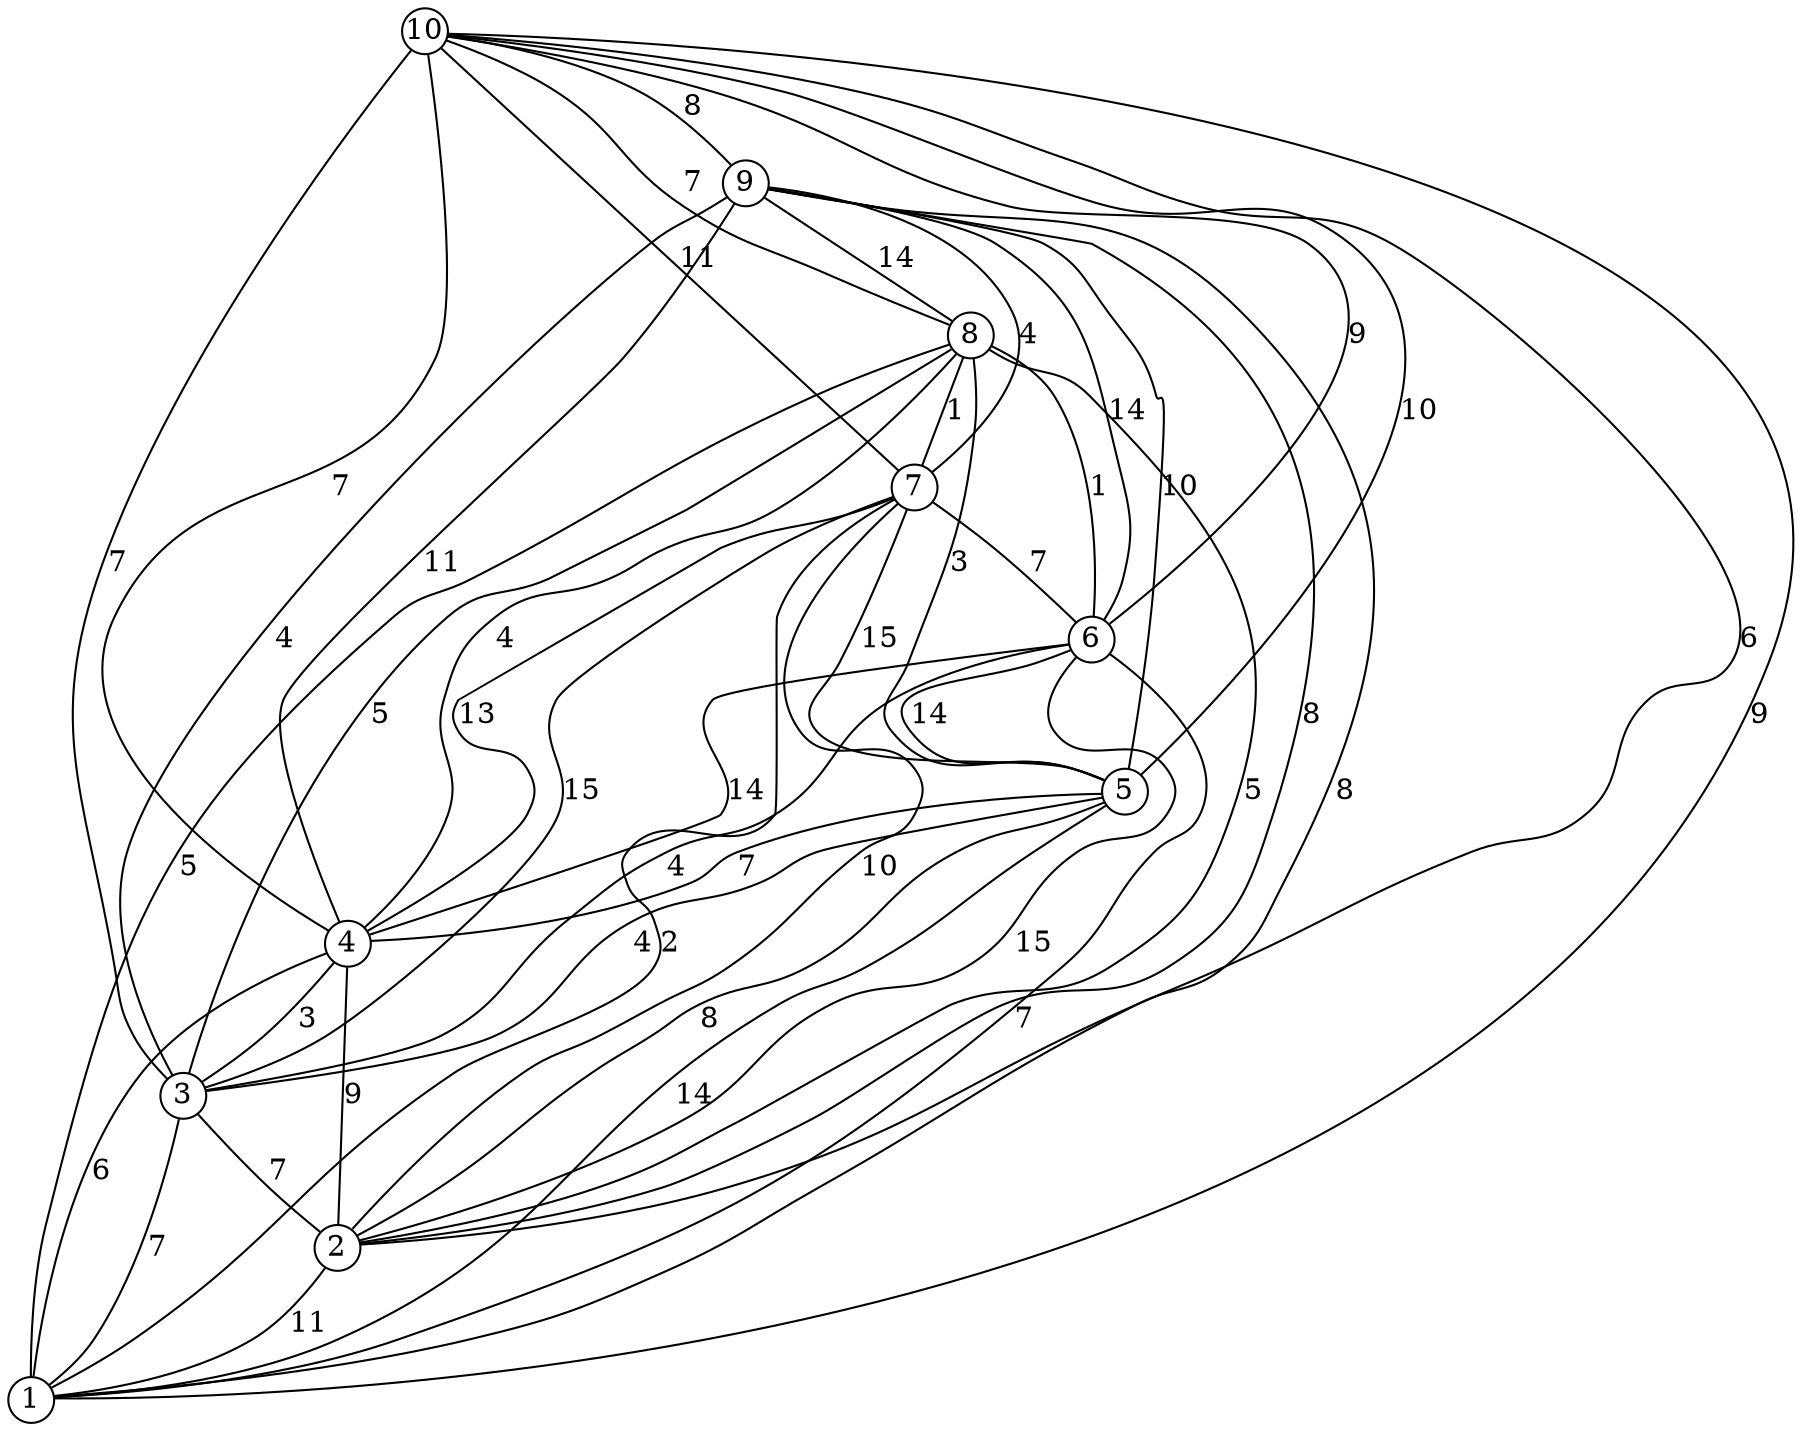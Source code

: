 graph {
	graph [shape = dot, splines = true];
	edge [arrowsize = 0.5, arrowhead = vee];
	node [shape = circle, fixedsize = true,  width = 0.3];
	1 [label = 1];
	2 [label = 2];
	3 [label = 3];
	4 [label = 4];
	5 [label = 5];
	6 [label = 6];
	7 [label = 7];
	8 [label = 8];
	9 [label = 9];
	10 [label = 10];
	2 -- 1 [label = 11, weight = 0];
	3 -- 1 [label = 7, weight = 0];
	3 -- 2 [label = 7, weight = 0];
	4 -- 1 [label = 6, weight = 0];
	4 -- 2 [label = 9, weight = 0];
	4 -- 3 [label = 3, weight = 0];
	5 -- 1 [label = 14, weight = 0];
	5 -- 2 [label = 8, weight = 0];
	5 -- 3 [label = 4, weight = 0];
	5 -- 4 [label = 7, weight = 0];
	6 -- 1 [label = 7, weight = 0];
	6 -- 2 [label = 15, weight = 0];
	6 -- 3 [label = 4, weight = 0];
	6 -- 4 [label = 14, weight = 0];
	6 -- 5 [label = 14, weight = 0];
	7 -- 1 [label = 2, weight = 0];
	7 -- 2 [label = 10, weight = 0];
	7 -- 3 [label = 15, weight = 0];
	7 -- 4 [label = 13, weight = 0];
	7 -- 5 [label = 15, weight = 0];
	7 -- 6 [label = 7, weight = 0];
	8 -- 1 [label = 5, weight = 0];
	8 -- 2 [label = 5, weight = 0];
	8 -- 3 [label = 5, weight = 0];
	8 -- 4 [label = 4, weight = 0];
	8 -- 5 [label = 3, weight = 0];
	8 -- 6 [label = 1, weight = 1];
	8 -- 7 [label = 1, weight = 1];
	9 -- 1 [label = 8, weight = 0];
	9 -- 2 [label = 8, weight = 0];
	9 -- 3 [label = 4, weight = 0];
	9 -- 4 [label = 11, weight = 0];
	9 -- 5 [label = 10, weight = 0];
	9 -- 6 [label = 14, weight = 0];
	9 -- 7 [label = 4, weight = 0];
	9 -- 8 [label = 14, weight = 0];
	10 -- 1 [label = 9, weight = 0];
	10 -- 2 [label = 6, weight = 0];
	10 -- 3 [label = 7, weight = 0];
	10 -- 4 [label = 7, weight = 0];
	10 -- 5 [label = 10, weight = 0];
	10 -- 6 [label = 9, weight = 0];
	10 -- 7 [label = 11, weight = 0];
	10 -- 8 [label = 7, weight = 0];
	10 -- 9 [label = 8, weight = 0];
}
